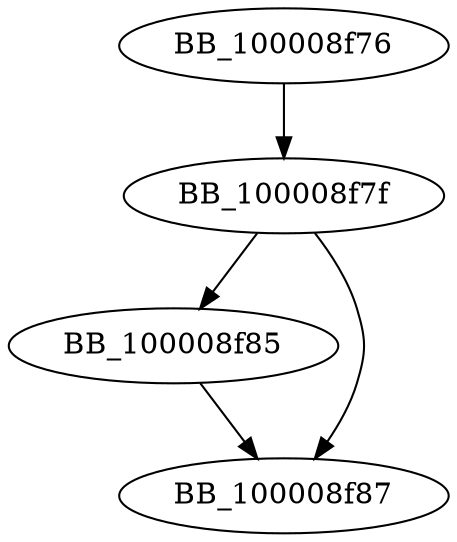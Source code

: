 DiGraph __ZN8HandlePP11getUserTypeEv{
BB_100008f76->BB_100008f7f
BB_100008f7f->BB_100008f85
BB_100008f7f->BB_100008f87
BB_100008f85->BB_100008f87
}
